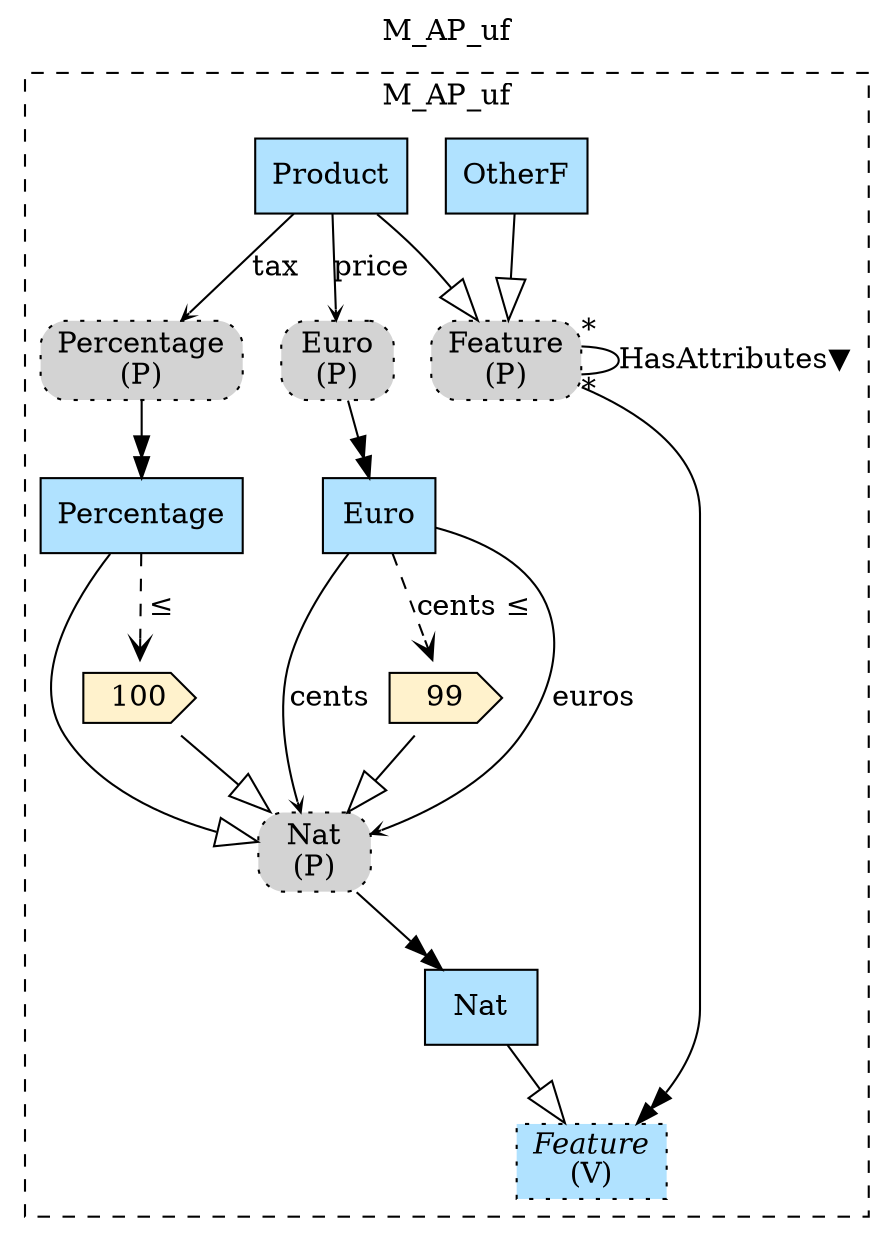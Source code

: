 digraph {graph[label=M_AP_uf,labelloc=tl,labelfontsize=12];
subgraph cluster_M_AP_uf{style=dashed;label=M_AP_uf;
"OtherF"[shape=record,fillcolor=lightskyblue1,style = filled,label="OtherF"];
"Product"[shape=record,fillcolor=lightskyblue1,style = filled,label="Product"];
"PFeature"[shape=box,fillcolor=lightgray,style ="rounded,filled,dotted",label=<Feature<br/>(P)>];
"PPercentage"[shape=box,fillcolor=lightgray,style ="rounded,filled,dotted",label=<Percentage<br/>(P)>];
"PEuro"[shape=box,fillcolor=lightgray,style ="rounded,filled,dotted",label=<Euro<br/>(P)>];
"Nat"[shape=record,fillcolor=lightskyblue1,style = filled,label="Nat"];
"Feature"[shape=record,fillcolor=lightskyblue1,style ="filled,dotted",label=<{<I>Feature</I><br/>(V)}>];
"V99"[shape=cds,fillcolor="#FFF2CC",style = filled,label="99"];
"Euro"[shape=record,fillcolor=lightskyblue1,style = filled,label="Euro"];
"V100"[shape=cds,fillcolor="#FFF2CC",style = filled,label="100"];
"PNat"[shape=box,fillcolor=lightgray,style ="rounded,filled,dotted",label=<Nat<br/>(P)>];
"Percentage"[shape=record,fillcolor=lightskyblue1,style = filled,label="Percentage"];

"OtherF"->"PFeature"[arrowhead=onormal,arrowsize=2.0];
"Product"->"PEuro"[label="price",arrowhead=vee,headlabel="",arrowsize=.5];
"Product"->"PPercentage"[label="tax",arrowhead=vee,headlabel="",arrowsize=.5];
"PFeature"->"PFeature"[label="HasAttributes▼",dir=none,taillabel="*",headlabel="*"];
"Product"->"PFeature"[arrowhead=onormal,arrowsize=2.0];
"Nat"->"Feature"[arrowhead=onormal,arrowsize=2.0];
"Euro"->"V99"[arrowhead=vee,style=dashed,label="cents ≤"];

"V99"->"PNat"[arrowhead=onormal,arrowsize=2.0];
"Euro"->"PNat"[label="euros",arrowhead=vee,headlabel="",arrowsize=.5];
"Euro"->"PNat"[label="cents",arrowhead=vee,headlabel="",arrowsize=.5];
"Percentage"->"V100"[arrowhead=vee,style=dashed,label=" ≤"];

"V100"->"PNat"[arrowhead=onormal,arrowsize=2.0];
"Percentage"->"PNat"[arrowhead=onormal,arrowsize=2.0];

}
"PFeature"->"Feature"[arrowhead=normalnormal];
"PEuro"->"Euro"[arrowhead=normalnormal];
"PPercentage"->"Percentage"[arrowhead=normalnormal];
"PNat"->"Nat"[arrowhead=normalnormal];
}